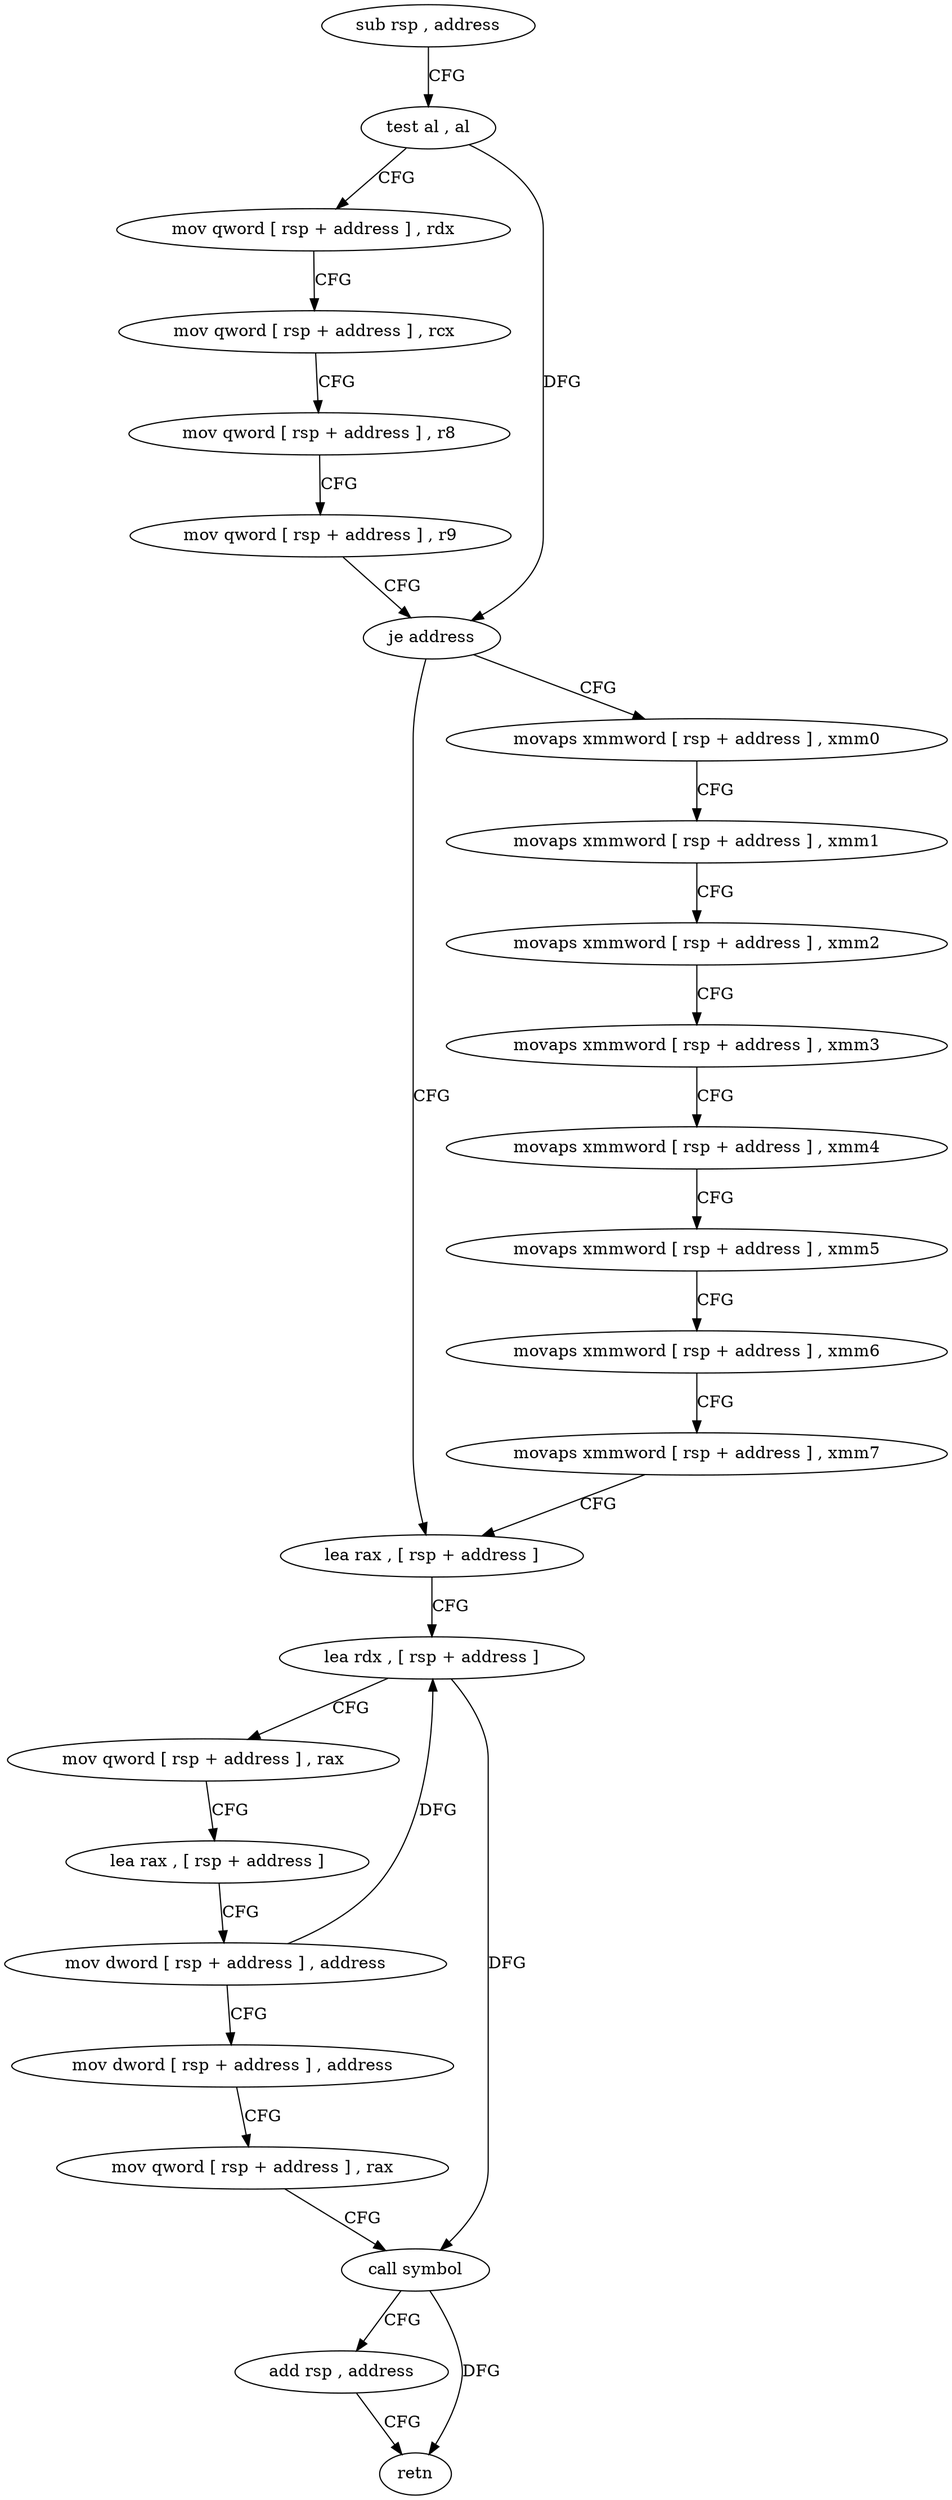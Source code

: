digraph "func" {
"287456" [label = "sub rsp , address" ]
"287463" [label = "test al , al" ]
"287465" [label = "mov qword [ rsp + address ] , rdx" ]
"287470" [label = "mov qword [ rsp + address ] , rcx" ]
"287475" [label = "mov qword [ rsp + address ] , r8" ]
"287480" [label = "mov qword [ rsp + address ] , r9" ]
"287485" [label = "je address" ]
"287542" [label = "lea rax , [ rsp + address ]" ]
"287487" [label = "movaps xmmword [ rsp + address ] , xmm0" ]
"287550" [label = "lea rdx , [ rsp + address ]" ]
"287555" [label = "mov qword [ rsp + address ] , rax" ]
"287560" [label = "lea rax , [ rsp + address ]" ]
"287565" [label = "mov dword [ rsp + address ] , address" ]
"287573" [label = "mov dword [ rsp + address ] , address" ]
"287581" [label = "mov qword [ rsp + address ] , rax" ]
"287586" [label = "call symbol" ]
"287591" [label = "add rsp , address" ]
"287598" [label = "retn" ]
"287492" [label = "movaps xmmword [ rsp + address ] , xmm1" ]
"287497" [label = "movaps xmmword [ rsp + address ] , xmm2" ]
"287502" [label = "movaps xmmword [ rsp + address ] , xmm3" ]
"287510" [label = "movaps xmmword [ rsp + address ] , xmm4" ]
"287518" [label = "movaps xmmword [ rsp + address ] , xmm5" ]
"287526" [label = "movaps xmmword [ rsp + address ] , xmm6" ]
"287534" [label = "movaps xmmword [ rsp + address ] , xmm7" ]
"287456" -> "287463" [ label = "CFG" ]
"287463" -> "287465" [ label = "CFG" ]
"287463" -> "287485" [ label = "DFG" ]
"287465" -> "287470" [ label = "CFG" ]
"287470" -> "287475" [ label = "CFG" ]
"287475" -> "287480" [ label = "CFG" ]
"287480" -> "287485" [ label = "CFG" ]
"287485" -> "287542" [ label = "CFG" ]
"287485" -> "287487" [ label = "CFG" ]
"287542" -> "287550" [ label = "CFG" ]
"287487" -> "287492" [ label = "CFG" ]
"287550" -> "287555" [ label = "CFG" ]
"287550" -> "287586" [ label = "DFG" ]
"287555" -> "287560" [ label = "CFG" ]
"287560" -> "287565" [ label = "CFG" ]
"287565" -> "287573" [ label = "CFG" ]
"287565" -> "287550" [ label = "DFG" ]
"287573" -> "287581" [ label = "CFG" ]
"287581" -> "287586" [ label = "CFG" ]
"287586" -> "287591" [ label = "CFG" ]
"287586" -> "287598" [ label = "DFG" ]
"287591" -> "287598" [ label = "CFG" ]
"287492" -> "287497" [ label = "CFG" ]
"287497" -> "287502" [ label = "CFG" ]
"287502" -> "287510" [ label = "CFG" ]
"287510" -> "287518" [ label = "CFG" ]
"287518" -> "287526" [ label = "CFG" ]
"287526" -> "287534" [ label = "CFG" ]
"287534" -> "287542" [ label = "CFG" ]
}
